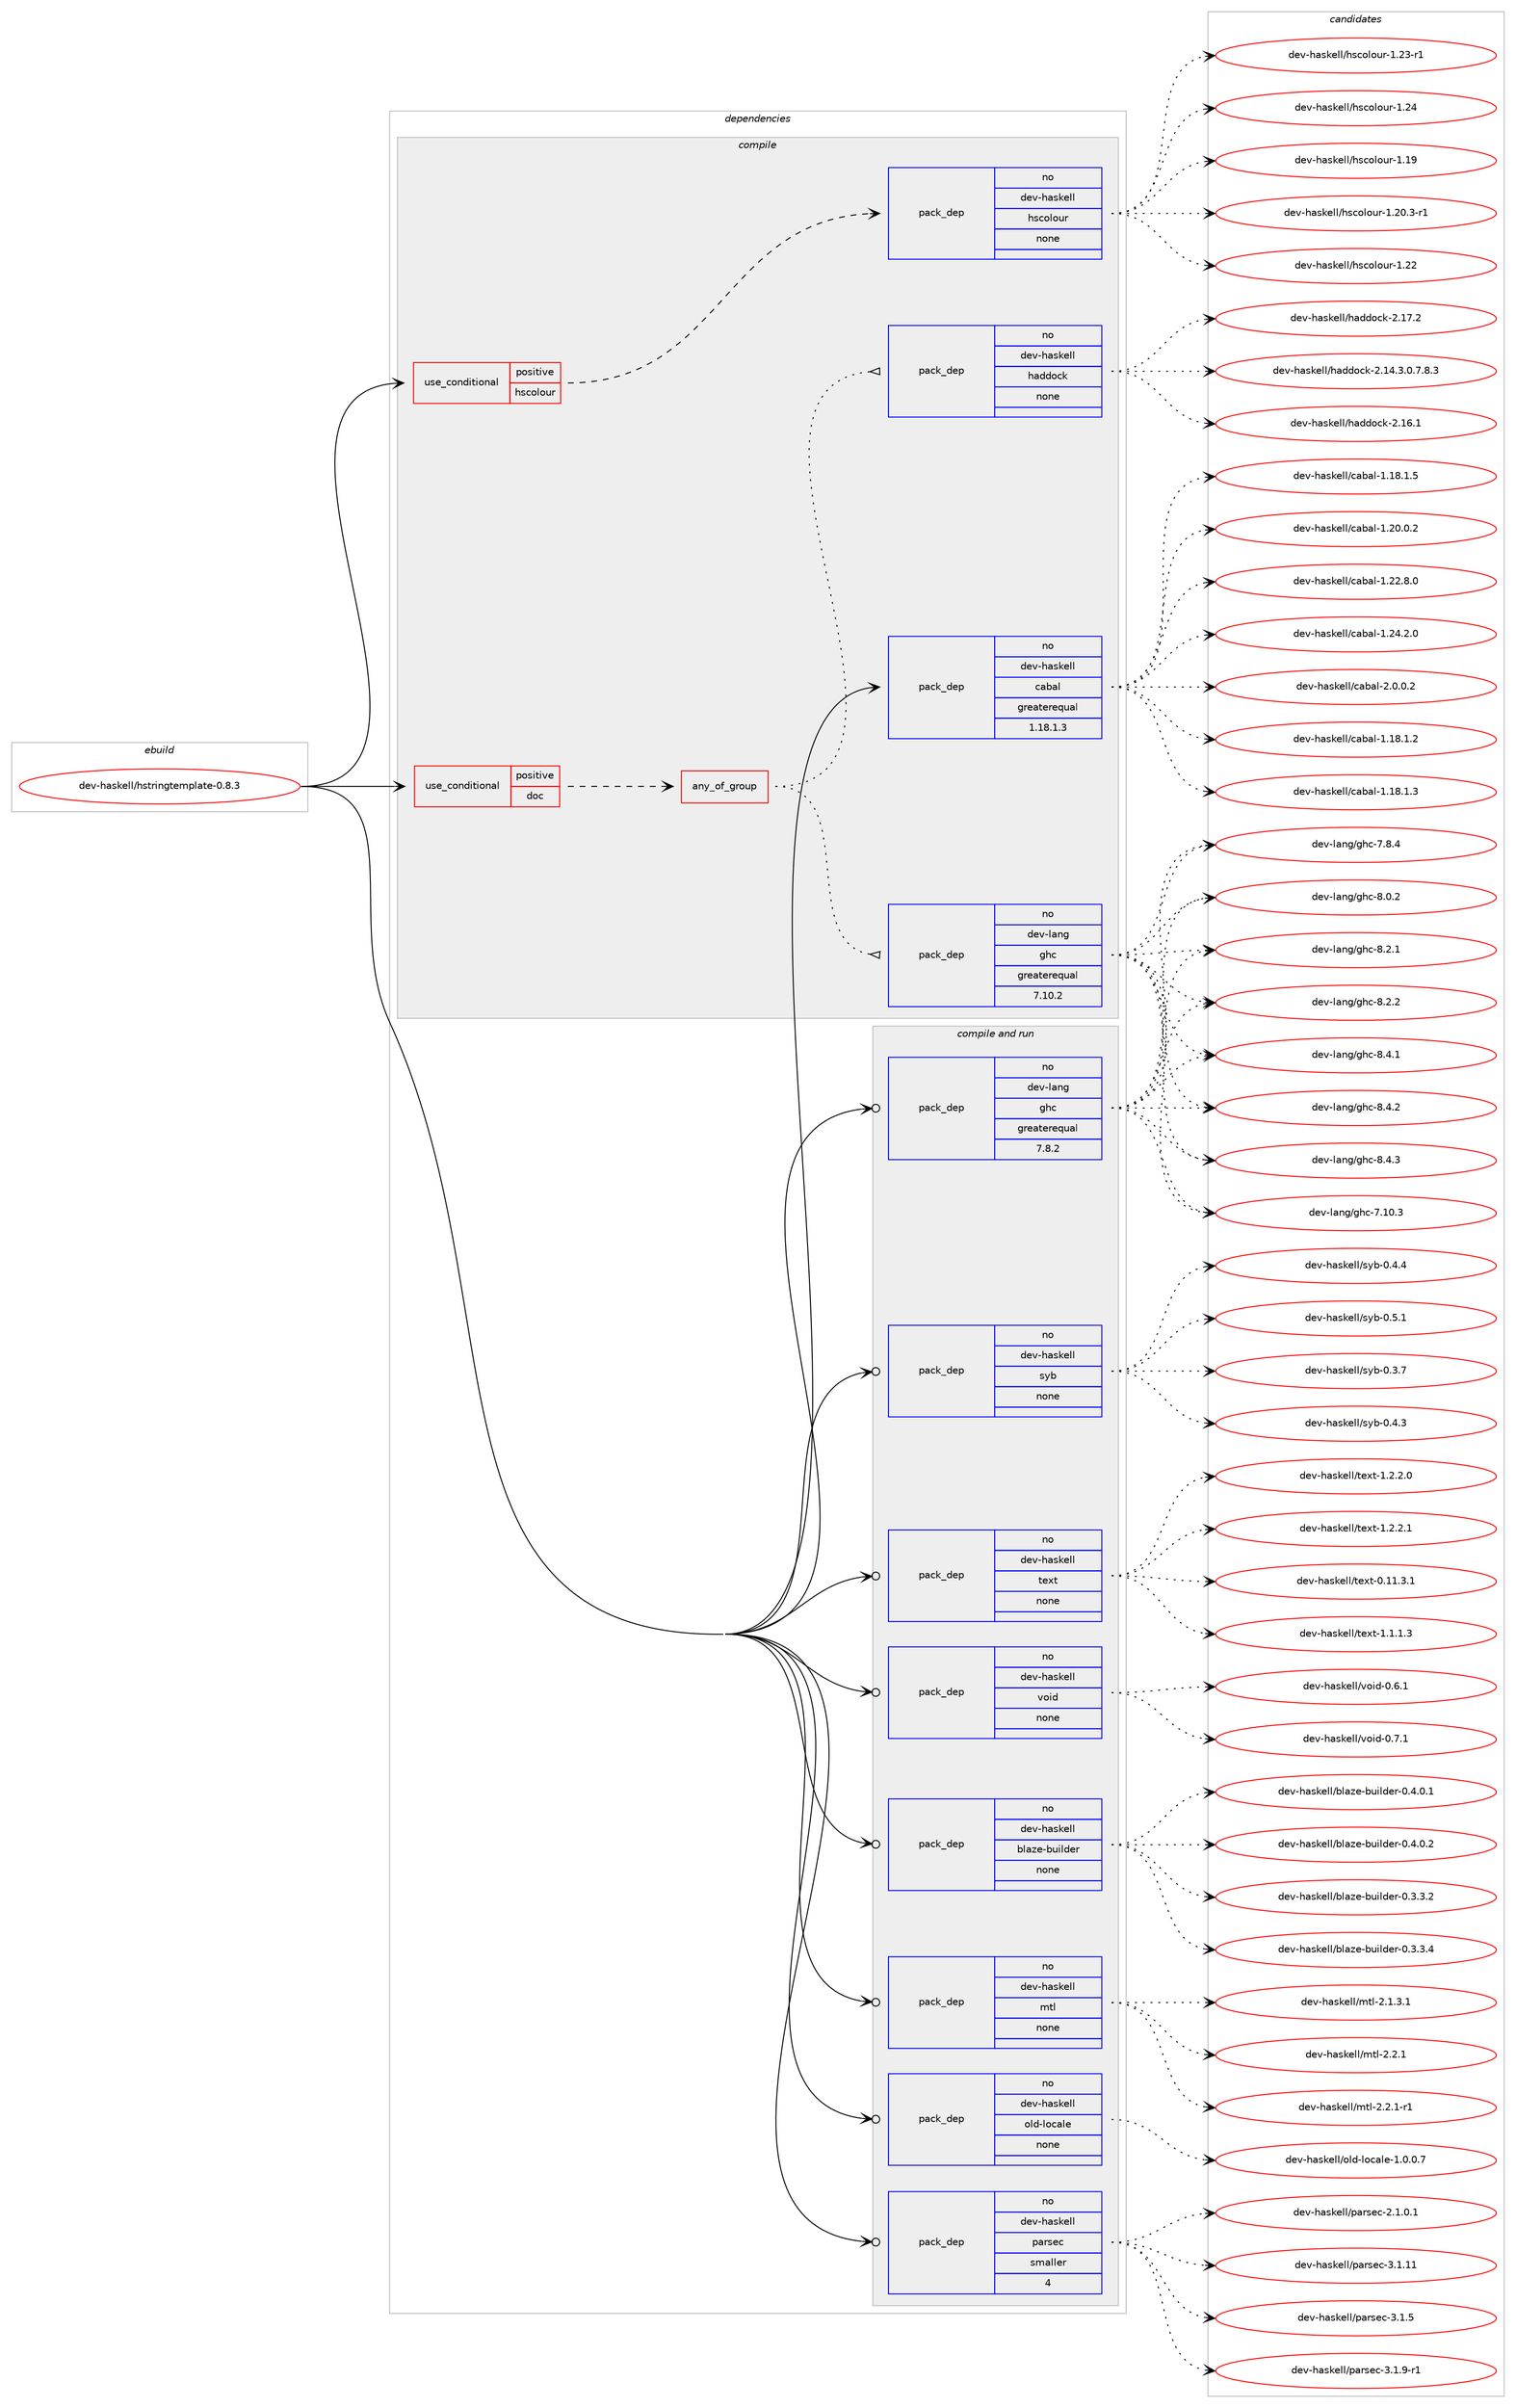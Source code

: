 digraph prolog {

# *************
# Graph options
# *************

newrank=true;
concentrate=true;
compound=true;
graph [rankdir=LR,fontname=Helvetica,fontsize=10,ranksep=1.5];#, ranksep=2.5, nodesep=0.2];
edge  [arrowhead=vee];
node  [fontname=Helvetica,fontsize=10];

# **********
# The ebuild
# **********

subgraph cluster_leftcol {
color=gray;
rank=same;
label=<<i>ebuild</i>>;
id [label="dev-haskell/hstringtemplate-0.8.3", color=red, width=4, href="../dev-haskell/hstringtemplate-0.8.3.svg"];
}

# ****************
# The dependencies
# ****************

subgraph cluster_midcol {
color=gray;
label=<<i>dependencies</i>>;
subgraph cluster_compile {
fillcolor="#eeeeee";
style=filled;
label=<<i>compile</i>>;
subgraph cond360086 {
dependency1335690 [label=<<TABLE BORDER="0" CELLBORDER="1" CELLSPACING="0" CELLPADDING="4"><TR><TD ROWSPAN="3" CELLPADDING="10">use_conditional</TD></TR><TR><TD>positive</TD></TR><TR><TD>doc</TD></TR></TABLE>>, shape=none, color=red];
subgraph any21079 {
dependency1335691 [label=<<TABLE BORDER="0" CELLBORDER="1" CELLSPACING="0" CELLPADDING="4"><TR><TD CELLPADDING="10">any_of_group</TD></TR></TABLE>>, shape=none, color=red];subgraph pack953973 {
dependency1335692 [label=<<TABLE BORDER="0" CELLBORDER="1" CELLSPACING="0" CELLPADDING="4" WIDTH="220"><TR><TD ROWSPAN="6" CELLPADDING="30">pack_dep</TD></TR><TR><TD WIDTH="110">no</TD></TR><TR><TD>dev-haskell</TD></TR><TR><TD>haddock</TD></TR><TR><TD>none</TD></TR><TR><TD></TD></TR></TABLE>>, shape=none, color=blue];
}
dependency1335691:e -> dependency1335692:w [weight=20,style="dotted",arrowhead="oinv"];
subgraph pack953974 {
dependency1335693 [label=<<TABLE BORDER="0" CELLBORDER="1" CELLSPACING="0" CELLPADDING="4" WIDTH="220"><TR><TD ROWSPAN="6" CELLPADDING="30">pack_dep</TD></TR><TR><TD WIDTH="110">no</TD></TR><TR><TD>dev-lang</TD></TR><TR><TD>ghc</TD></TR><TR><TD>greaterequal</TD></TR><TR><TD>7.10.2</TD></TR></TABLE>>, shape=none, color=blue];
}
dependency1335691:e -> dependency1335693:w [weight=20,style="dotted",arrowhead="oinv"];
}
dependency1335690:e -> dependency1335691:w [weight=20,style="dashed",arrowhead="vee"];
}
id:e -> dependency1335690:w [weight=20,style="solid",arrowhead="vee"];
subgraph cond360087 {
dependency1335694 [label=<<TABLE BORDER="0" CELLBORDER="1" CELLSPACING="0" CELLPADDING="4"><TR><TD ROWSPAN="3" CELLPADDING="10">use_conditional</TD></TR><TR><TD>positive</TD></TR><TR><TD>hscolour</TD></TR></TABLE>>, shape=none, color=red];
subgraph pack953975 {
dependency1335695 [label=<<TABLE BORDER="0" CELLBORDER="1" CELLSPACING="0" CELLPADDING="4" WIDTH="220"><TR><TD ROWSPAN="6" CELLPADDING="30">pack_dep</TD></TR><TR><TD WIDTH="110">no</TD></TR><TR><TD>dev-haskell</TD></TR><TR><TD>hscolour</TD></TR><TR><TD>none</TD></TR><TR><TD></TD></TR></TABLE>>, shape=none, color=blue];
}
dependency1335694:e -> dependency1335695:w [weight=20,style="dashed",arrowhead="vee"];
}
id:e -> dependency1335694:w [weight=20,style="solid",arrowhead="vee"];
subgraph pack953976 {
dependency1335696 [label=<<TABLE BORDER="0" CELLBORDER="1" CELLSPACING="0" CELLPADDING="4" WIDTH="220"><TR><TD ROWSPAN="6" CELLPADDING="30">pack_dep</TD></TR><TR><TD WIDTH="110">no</TD></TR><TR><TD>dev-haskell</TD></TR><TR><TD>cabal</TD></TR><TR><TD>greaterequal</TD></TR><TR><TD>1.18.1.3</TD></TR></TABLE>>, shape=none, color=blue];
}
id:e -> dependency1335696:w [weight=20,style="solid",arrowhead="vee"];
}
subgraph cluster_compileandrun {
fillcolor="#eeeeee";
style=filled;
label=<<i>compile and run</i>>;
subgraph pack953977 {
dependency1335697 [label=<<TABLE BORDER="0" CELLBORDER="1" CELLSPACING="0" CELLPADDING="4" WIDTH="220"><TR><TD ROWSPAN="6" CELLPADDING="30">pack_dep</TD></TR><TR><TD WIDTH="110">no</TD></TR><TR><TD>dev-haskell</TD></TR><TR><TD>blaze-builder</TD></TR><TR><TD>none</TD></TR><TR><TD></TD></TR></TABLE>>, shape=none, color=blue];
}
id:e -> dependency1335697:w [weight=20,style="solid",arrowhead="odotvee"];
subgraph pack953978 {
dependency1335698 [label=<<TABLE BORDER="0" CELLBORDER="1" CELLSPACING="0" CELLPADDING="4" WIDTH="220"><TR><TD ROWSPAN="6" CELLPADDING="30">pack_dep</TD></TR><TR><TD WIDTH="110">no</TD></TR><TR><TD>dev-haskell</TD></TR><TR><TD>mtl</TD></TR><TR><TD>none</TD></TR><TR><TD></TD></TR></TABLE>>, shape=none, color=blue];
}
id:e -> dependency1335698:w [weight=20,style="solid",arrowhead="odotvee"];
subgraph pack953979 {
dependency1335699 [label=<<TABLE BORDER="0" CELLBORDER="1" CELLSPACING="0" CELLPADDING="4" WIDTH="220"><TR><TD ROWSPAN="6" CELLPADDING="30">pack_dep</TD></TR><TR><TD WIDTH="110">no</TD></TR><TR><TD>dev-haskell</TD></TR><TR><TD>old-locale</TD></TR><TR><TD>none</TD></TR><TR><TD></TD></TR></TABLE>>, shape=none, color=blue];
}
id:e -> dependency1335699:w [weight=20,style="solid",arrowhead="odotvee"];
subgraph pack953980 {
dependency1335700 [label=<<TABLE BORDER="0" CELLBORDER="1" CELLSPACING="0" CELLPADDING="4" WIDTH="220"><TR><TD ROWSPAN="6" CELLPADDING="30">pack_dep</TD></TR><TR><TD WIDTH="110">no</TD></TR><TR><TD>dev-haskell</TD></TR><TR><TD>parsec</TD></TR><TR><TD>smaller</TD></TR><TR><TD>4</TD></TR></TABLE>>, shape=none, color=blue];
}
id:e -> dependency1335700:w [weight=20,style="solid",arrowhead="odotvee"];
subgraph pack953981 {
dependency1335701 [label=<<TABLE BORDER="0" CELLBORDER="1" CELLSPACING="0" CELLPADDING="4" WIDTH="220"><TR><TD ROWSPAN="6" CELLPADDING="30">pack_dep</TD></TR><TR><TD WIDTH="110">no</TD></TR><TR><TD>dev-haskell</TD></TR><TR><TD>syb</TD></TR><TR><TD>none</TD></TR><TR><TD></TD></TR></TABLE>>, shape=none, color=blue];
}
id:e -> dependency1335701:w [weight=20,style="solid",arrowhead="odotvee"];
subgraph pack953982 {
dependency1335702 [label=<<TABLE BORDER="0" CELLBORDER="1" CELLSPACING="0" CELLPADDING="4" WIDTH="220"><TR><TD ROWSPAN="6" CELLPADDING="30">pack_dep</TD></TR><TR><TD WIDTH="110">no</TD></TR><TR><TD>dev-haskell</TD></TR><TR><TD>text</TD></TR><TR><TD>none</TD></TR><TR><TD></TD></TR></TABLE>>, shape=none, color=blue];
}
id:e -> dependency1335702:w [weight=20,style="solid",arrowhead="odotvee"];
subgraph pack953983 {
dependency1335703 [label=<<TABLE BORDER="0" CELLBORDER="1" CELLSPACING="0" CELLPADDING="4" WIDTH="220"><TR><TD ROWSPAN="6" CELLPADDING="30">pack_dep</TD></TR><TR><TD WIDTH="110">no</TD></TR><TR><TD>dev-haskell</TD></TR><TR><TD>void</TD></TR><TR><TD>none</TD></TR><TR><TD></TD></TR></TABLE>>, shape=none, color=blue];
}
id:e -> dependency1335703:w [weight=20,style="solid",arrowhead="odotvee"];
subgraph pack953984 {
dependency1335704 [label=<<TABLE BORDER="0" CELLBORDER="1" CELLSPACING="0" CELLPADDING="4" WIDTH="220"><TR><TD ROWSPAN="6" CELLPADDING="30">pack_dep</TD></TR><TR><TD WIDTH="110">no</TD></TR><TR><TD>dev-lang</TD></TR><TR><TD>ghc</TD></TR><TR><TD>greaterequal</TD></TR><TR><TD>7.8.2</TD></TR></TABLE>>, shape=none, color=blue];
}
id:e -> dependency1335704:w [weight=20,style="solid",arrowhead="odotvee"];
}
subgraph cluster_run {
fillcolor="#eeeeee";
style=filled;
label=<<i>run</i>>;
}
}

# **************
# The candidates
# **************

subgraph cluster_choices {
rank=same;
color=gray;
label=<<i>candidates</i>>;

subgraph choice953973 {
color=black;
nodesep=1;
choice1001011184510497115107101108108471049710010011199107455046495246514648465546564651 [label="dev-haskell/haddock-2.14.3.0.7.8.3", color=red, width=4,href="../dev-haskell/haddock-2.14.3.0.7.8.3.svg"];
choice100101118451049711510710110810847104971001001119910745504649544649 [label="dev-haskell/haddock-2.16.1", color=red, width=4,href="../dev-haskell/haddock-2.16.1.svg"];
choice100101118451049711510710110810847104971001001119910745504649554650 [label="dev-haskell/haddock-2.17.2", color=red, width=4,href="../dev-haskell/haddock-2.17.2.svg"];
dependency1335692:e -> choice1001011184510497115107101108108471049710010011199107455046495246514648465546564651:w [style=dotted,weight="100"];
dependency1335692:e -> choice100101118451049711510710110810847104971001001119910745504649544649:w [style=dotted,weight="100"];
dependency1335692:e -> choice100101118451049711510710110810847104971001001119910745504649554650:w [style=dotted,weight="100"];
}
subgraph choice953974 {
color=black;
nodesep=1;
choice1001011184510897110103471031049945554649484651 [label="dev-lang/ghc-7.10.3", color=red, width=4,href="../dev-lang/ghc-7.10.3.svg"];
choice10010111845108971101034710310499455546564652 [label="dev-lang/ghc-7.8.4", color=red, width=4,href="../dev-lang/ghc-7.8.4.svg"];
choice10010111845108971101034710310499455646484650 [label="dev-lang/ghc-8.0.2", color=red, width=4,href="../dev-lang/ghc-8.0.2.svg"];
choice10010111845108971101034710310499455646504649 [label="dev-lang/ghc-8.2.1", color=red, width=4,href="../dev-lang/ghc-8.2.1.svg"];
choice10010111845108971101034710310499455646504650 [label="dev-lang/ghc-8.2.2", color=red, width=4,href="../dev-lang/ghc-8.2.2.svg"];
choice10010111845108971101034710310499455646524649 [label="dev-lang/ghc-8.4.1", color=red, width=4,href="../dev-lang/ghc-8.4.1.svg"];
choice10010111845108971101034710310499455646524650 [label="dev-lang/ghc-8.4.2", color=red, width=4,href="../dev-lang/ghc-8.4.2.svg"];
choice10010111845108971101034710310499455646524651 [label="dev-lang/ghc-8.4.3", color=red, width=4,href="../dev-lang/ghc-8.4.3.svg"];
dependency1335693:e -> choice1001011184510897110103471031049945554649484651:w [style=dotted,weight="100"];
dependency1335693:e -> choice10010111845108971101034710310499455546564652:w [style=dotted,weight="100"];
dependency1335693:e -> choice10010111845108971101034710310499455646484650:w [style=dotted,weight="100"];
dependency1335693:e -> choice10010111845108971101034710310499455646504649:w [style=dotted,weight="100"];
dependency1335693:e -> choice10010111845108971101034710310499455646504650:w [style=dotted,weight="100"];
dependency1335693:e -> choice10010111845108971101034710310499455646524649:w [style=dotted,weight="100"];
dependency1335693:e -> choice10010111845108971101034710310499455646524650:w [style=dotted,weight="100"];
dependency1335693:e -> choice10010111845108971101034710310499455646524651:w [style=dotted,weight="100"];
}
subgraph choice953975 {
color=black;
nodesep=1;
choice100101118451049711510710110810847104115991111081111171144549464957 [label="dev-haskell/hscolour-1.19", color=red, width=4,href="../dev-haskell/hscolour-1.19.svg"];
choice10010111845104971151071011081084710411599111108111117114454946504846514511449 [label="dev-haskell/hscolour-1.20.3-r1", color=red, width=4,href="../dev-haskell/hscolour-1.20.3-r1.svg"];
choice100101118451049711510710110810847104115991111081111171144549465050 [label="dev-haskell/hscolour-1.22", color=red, width=4,href="../dev-haskell/hscolour-1.22.svg"];
choice1001011184510497115107101108108471041159911110811111711445494650514511449 [label="dev-haskell/hscolour-1.23-r1", color=red, width=4,href="../dev-haskell/hscolour-1.23-r1.svg"];
choice100101118451049711510710110810847104115991111081111171144549465052 [label="dev-haskell/hscolour-1.24", color=red, width=4,href="../dev-haskell/hscolour-1.24.svg"];
dependency1335695:e -> choice100101118451049711510710110810847104115991111081111171144549464957:w [style=dotted,weight="100"];
dependency1335695:e -> choice10010111845104971151071011081084710411599111108111117114454946504846514511449:w [style=dotted,weight="100"];
dependency1335695:e -> choice100101118451049711510710110810847104115991111081111171144549465050:w [style=dotted,weight="100"];
dependency1335695:e -> choice1001011184510497115107101108108471041159911110811111711445494650514511449:w [style=dotted,weight="100"];
dependency1335695:e -> choice100101118451049711510710110810847104115991111081111171144549465052:w [style=dotted,weight="100"];
}
subgraph choice953976 {
color=black;
nodesep=1;
choice10010111845104971151071011081084799979897108454946495646494650 [label="dev-haskell/cabal-1.18.1.2", color=red, width=4,href="../dev-haskell/cabal-1.18.1.2.svg"];
choice10010111845104971151071011081084799979897108454946495646494651 [label="dev-haskell/cabal-1.18.1.3", color=red, width=4,href="../dev-haskell/cabal-1.18.1.3.svg"];
choice10010111845104971151071011081084799979897108454946495646494653 [label="dev-haskell/cabal-1.18.1.5", color=red, width=4,href="../dev-haskell/cabal-1.18.1.5.svg"];
choice10010111845104971151071011081084799979897108454946504846484650 [label="dev-haskell/cabal-1.20.0.2", color=red, width=4,href="../dev-haskell/cabal-1.20.0.2.svg"];
choice10010111845104971151071011081084799979897108454946505046564648 [label="dev-haskell/cabal-1.22.8.0", color=red, width=4,href="../dev-haskell/cabal-1.22.8.0.svg"];
choice10010111845104971151071011081084799979897108454946505246504648 [label="dev-haskell/cabal-1.24.2.0", color=red, width=4,href="../dev-haskell/cabal-1.24.2.0.svg"];
choice100101118451049711510710110810847999798971084550464846484650 [label="dev-haskell/cabal-2.0.0.2", color=red, width=4,href="../dev-haskell/cabal-2.0.0.2.svg"];
dependency1335696:e -> choice10010111845104971151071011081084799979897108454946495646494650:w [style=dotted,weight="100"];
dependency1335696:e -> choice10010111845104971151071011081084799979897108454946495646494651:w [style=dotted,weight="100"];
dependency1335696:e -> choice10010111845104971151071011081084799979897108454946495646494653:w [style=dotted,weight="100"];
dependency1335696:e -> choice10010111845104971151071011081084799979897108454946504846484650:w [style=dotted,weight="100"];
dependency1335696:e -> choice10010111845104971151071011081084799979897108454946505046564648:w [style=dotted,weight="100"];
dependency1335696:e -> choice10010111845104971151071011081084799979897108454946505246504648:w [style=dotted,weight="100"];
dependency1335696:e -> choice100101118451049711510710110810847999798971084550464846484650:w [style=dotted,weight="100"];
}
subgraph choice953977 {
color=black;
nodesep=1;
choice100101118451049711510710110810847981089712210145981171051081001011144548465146514650 [label="dev-haskell/blaze-builder-0.3.3.2", color=red, width=4,href="../dev-haskell/blaze-builder-0.3.3.2.svg"];
choice100101118451049711510710110810847981089712210145981171051081001011144548465146514652 [label="dev-haskell/blaze-builder-0.3.3.4", color=red, width=4,href="../dev-haskell/blaze-builder-0.3.3.4.svg"];
choice100101118451049711510710110810847981089712210145981171051081001011144548465246484649 [label="dev-haskell/blaze-builder-0.4.0.1", color=red, width=4,href="../dev-haskell/blaze-builder-0.4.0.1.svg"];
choice100101118451049711510710110810847981089712210145981171051081001011144548465246484650 [label="dev-haskell/blaze-builder-0.4.0.2", color=red, width=4,href="../dev-haskell/blaze-builder-0.4.0.2.svg"];
dependency1335697:e -> choice100101118451049711510710110810847981089712210145981171051081001011144548465146514650:w [style=dotted,weight="100"];
dependency1335697:e -> choice100101118451049711510710110810847981089712210145981171051081001011144548465146514652:w [style=dotted,weight="100"];
dependency1335697:e -> choice100101118451049711510710110810847981089712210145981171051081001011144548465246484649:w [style=dotted,weight="100"];
dependency1335697:e -> choice100101118451049711510710110810847981089712210145981171051081001011144548465246484650:w [style=dotted,weight="100"];
}
subgraph choice953978 {
color=black;
nodesep=1;
choice1001011184510497115107101108108471091161084550464946514649 [label="dev-haskell/mtl-2.1.3.1", color=red, width=4,href="../dev-haskell/mtl-2.1.3.1.svg"];
choice100101118451049711510710110810847109116108455046504649 [label="dev-haskell/mtl-2.2.1", color=red, width=4,href="../dev-haskell/mtl-2.2.1.svg"];
choice1001011184510497115107101108108471091161084550465046494511449 [label="dev-haskell/mtl-2.2.1-r1", color=red, width=4,href="../dev-haskell/mtl-2.2.1-r1.svg"];
dependency1335698:e -> choice1001011184510497115107101108108471091161084550464946514649:w [style=dotted,weight="100"];
dependency1335698:e -> choice100101118451049711510710110810847109116108455046504649:w [style=dotted,weight="100"];
dependency1335698:e -> choice1001011184510497115107101108108471091161084550465046494511449:w [style=dotted,weight="100"];
}
subgraph choice953979 {
color=black;
nodesep=1;
choice1001011184510497115107101108108471111081004510811199971081014549464846484655 [label="dev-haskell/old-locale-1.0.0.7", color=red, width=4,href="../dev-haskell/old-locale-1.0.0.7.svg"];
dependency1335699:e -> choice1001011184510497115107101108108471111081004510811199971081014549464846484655:w [style=dotted,weight="100"];
}
subgraph choice953980 {
color=black;
nodesep=1;
choice10010111845104971151071011081084711297114115101994550464946484649 [label="dev-haskell/parsec-2.1.0.1", color=red, width=4,href="../dev-haskell/parsec-2.1.0.1.svg"];
choice100101118451049711510710110810847112971141151019945514649464949 [label="dev-haskell/parsec-3.1.11", color=red, width=4,href="../dev-haskell/parsec-3.1.11.svg"];
choice1001011184510497115107101108108471129711411510199455146494653 [label="dev-haskell/parsec-3.1.5", color=red, width=4,href="../dev-haskell/parsec-3.1.5.svg"];
choice10010111845104971151071011081084711297114115101994551464946574511449 [label="dev-haskell/parsec-3.1.9-r1", color=red, width=4,href="../dev-haskell/parsec-3.1.9-r1.svg"];
dependency1335700:e -> choice10010111845104971151071011081084711297114115101994550464946484649:w [style=dotted,weight="100"];
dependency1335700:e -> choice100101118451049711510710110810847112971141151019945514649464949:w [style=dotted,weight="100"];
dependency1335700:e -> choice1001011184510497115107101108108471129711411510199455146494653:w [style=dotted,weight="100"];
dependency1335700:e -> choice10010111845104971151071011081084711297114115101994551464946574511449:w [style=dotted,weight="100"];
}
subgraph choice953981 {
color=black;
nodesep=1;
choice10010111845104971151071011081084711512198454846514655 [label="dev-haskell/syb-0.3.7", color=red, width=4,href="../dev-haskell/syb-0.3.7.svg"];
choice10010111845104971151071011081084711512198454846524651 [label="dev-haskell/syb-0.4.3", color=red, width=4,href="../dev-haskell/syb-0.4.3.svg"];
choice10010111845104971151071011081084711512198454846524652 [label="dev-haskell/syb-0.4.4", color=red, width=4,href="../dev-haskell/syb-0.4.4.svg"];
choice10010111845104971151071011081084711512198454846534649 [label="dev-haskell/syb-0.5.1", color=red, width=4,href="../dev-haskell/syb-0.5.1.svg"];
dependency1335701:e -> choice10010111845104971151071011081084711512198454846514655:w [style=dotted,weight="100"];
dependency1335701:e -> choice10010111845104971151071011081084711512198454846524651:w [style=dotted,weight="100"];
dependency1335701:e -> choice10010111845104971151071011081084711512198454846524652:w [style=dotted,weight="100"];
dependency1335701:e -> choice10010111845104971151071011081084711512198454846534649:w [style=dotted,weight="100"];
}
subgraph choice953982 {
color=black;
nodesep=1;
choice100101118451049711510710110810847116101120116454846494946514649 [label="dev-haskell/text-0.11.3.1", color=red, width=4,href="../dev-haskell/text-0.11.3.1.svg"];
choice1001011184510497115107101108108471161011201164549464946494651 [label="dev-haskell/text-1.1.1.3", color=red, width=4,href="../dev-haskell/text-1.1.1.3.svg"];
choice1001011184510497115107101108108471161011201164549465046504648 [label="dev-haskell/text-1.2.2.0", color=red, width=4,href="../dev-haskell/text-1.2.2.0.svg"];
choice1001011184510497115107101108108471161011201164549465046504649 [label="dev-haskell/text-1.2.2.1", color=red, width=4,href="../dev-haskell/text-1.2.2.1.svg"];
dependency1335702:e -> choice100101118451049711510710110810847116101120116454846494946514649:w [style=dotted,weight="100"];
dependency1335702:e -> choice1001011184510497115107101108108471161011201164549464946494651:w [style=dotted,weight="100"];
dependency1335702:e -> choice1001011184510497115107101108108471161011201164549465046504648:w [style=dotted,weight="100"];
dependency1335702:e -> choice1001011184510497115107101108108471161011201164549465046504649:w [style=dotted,weight="100"];
}
subgraph choice953983 {
color=black;
nodesep=1;
choice100101118451049711510710110810847118111105100454846544649 [label="dev-haskell/void-0.6.1", color=red, width=4,href="../dev-haskell/void-0.6.1.svg"];
choice100101118451049711510710110810847118111105100454846554649 [label="dev-haskell/void-0.7.1", color=red, width=4,href="../dev-haskell/void-0.7.1.svg"];
dependency1335703:e -> choice100101118451049711510710110810847118111105100454846544649:w [style=dotted,weight="100"];
dependency1335703:e -> choice100101118451049711510710110810847118111105100454846554649:w [style=dotted,weight="100"];
}
subgraph choice953984 {
color=black;
nodesep=1;
choice1001011184510897110103471031049945554649484651 [label="dev-lang/ghc-7.10.3", color=red, width=4,href="../dev-lang/ghc-7.10.3.svg"];
choice10010111845108971101034710310499455546564652 [label="dev-lang/ghc-7.8.4", color=red, width=4,href="../dev-lang/ghc-7.8.4.svg"];
choice10010111845108971101034710310499455646484650 [label="dev-lang/ghc-8.0.2", color=red, width=4,href="../dev-lang/ghc-8.0.2.svg"];
choice10010111845108971101034710310499455646504649 [label="dev-lang/ghc-8.2.1", color=red, width=4,href="../dev-lang/ghc-8.2.1.svg"];
choice10010111845108971101034710310499455646504650 [label="dev-lang/ghc-8.2.2", color=red, width=4,href="../dev-lang/ghc-8.2.2.svg"];
choice10010111845108971101034710310499455646524649 [label="dev-lang/ghc-8.4.1", color=red, width=4,href="../dev-lang/ghc-8.4.1.svg"];
choice10010111845108971101034710310499455646524650 [label="dev-lang/ghc-8.4.2", color=red, width=4,href="../dev-lang/ghc-8.4.2.svg"];
choice10010111845108971101034710310499455646524651 [label="dev-lang/ghc-8.4.3", color=red, width=4,href="../dev-lang/ghc-8.4.3.svg"];
dependency1335704:e -> choice1001011184510897110103471031049945554649484651:w [style=dotted,weight="100"];
dependency1335704:e -> choice10010111845108971101034710310499455546564652:w [style=dotted,weight="100"];
dependency1335704:e -> choice10010111845108971101034710310499455646484650:w [style=dotted,weight="100"];
dependency1335704:e -> choice10010111845108971101034710310499455646504649:w [style=dotted,weight="100"];
dependency1335704:e -> choice10010111845108971101034710310499455646504650:w [style=dotted,weight="100"];
dependency1335704:e -> choice10010111845108971101034710310499455646524649:w [style=dotted,weight="100"];
dependency1335704:e -> choice10010111845108971101034710310499455646524650:w [style=dotted,weight="100"];
dependency1335704:e -> choice10010111845108971101034710310499455646524651:w [style=dotted,weight="100"];
}
}

}
